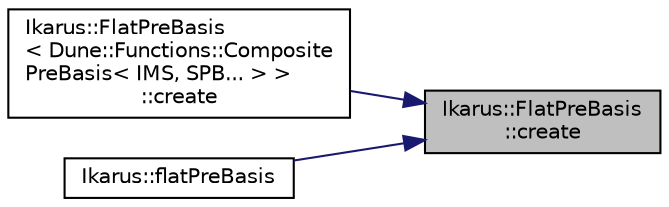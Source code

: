 digraph "Ikarus::FlatPreBasis::create"
{
 // LATEX_PDF_SIZE
  edge [fontname="Helvetica",fontsize="10",labelfontname="Helvetica",labelfontsize="10"];
  node [fontname="Helvetica",fontsize="10",shape=record];
  rankdir="RL";
  Node1 [label="Ikarus::FlatPreBasis\l::create",height=0.2,width=0.4,color="black", fillcolor="grey75", style="filled", fontcolor="black",tooltip="Try to construct the pre-basis using a gridView."];
  Node1 -> Node2 [dir="back",color="midnightblue",fontsize="10",style="solid",fontname="Helvetica"];
  Node2 [label="Ikarus::FlatPreBasis\l\< Dune::Functions::Composite\lPreBasis\< IMS, SPB... \> \>\l::create",height=0.2,width=0.4,color="black", fillcolor="white", style="filled",URL="$a01744.html#aaaf91aed22e7c32c6f2c26ff961ae3e1",tooltip=" "];
  Node1 -> Node3 [dir="back",color="midnightblue",fontsize="10",style="solid",fontname="Helvetica"];
  Node3 [label="Ikarus::flatPreBasis",height=0.2,width=0.4,color="black", fillcolor="white", style="filled",URL="$a00358.html#ga0728039472747184e9eb2ec0992a4a2b",tooltip="Generator function for a flatted PreBasis."];
}
